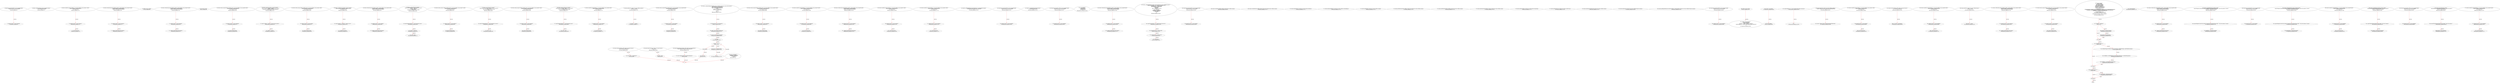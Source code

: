 digraph  {
13 [code="function bug_txorigin40(address owner_txorigin40) public{\n        require(tx.origin == owner_txorigin40);\n    }", label="2_ function bug_txorigin40(address owner_txorigin40) public{\n        require(tx.origin == owner_txorigin40);\n    }\n13-function_definition-3-5", method="bug_txorigin40(address owner_txorigin40)", type_label=function_definition];
21 [code="require(tx.origin == owner_txorigin40);", label="3_ require(tx.origin == owner_txorigin40);\n21-expression_statement-4-4", method="bug_txorigin40(address owner_txorigin40)", type_label=expression_statement];
36 [code="function _setMetadata(bytes memory metadata) internal {\n        emit MetadataSet(metadata);\n    }", label="6_ function _setMetadata(bytes memory metadata) internal {\n        emit MetadataSet(metadata);\n    }\n36-function_definition-7-9", method="_setMetadata(bytes memory metadata)", type_label=function_definition];
48 [code="function transferTo_txorigin11(address to, uint amount,address owner_txorigin11) public {\n  require(tx.origin == owner_txorigin11);\n  to.call.value(amount);\n}", label="9_ function transferTo_txorigin11(address to, uint amount,address owner_txorigin11) public {\n  require(tx.origin == owner_txorigin11);\n  to.call.value(amount);\n}\n48-function_definition-10-13", method="transferTo_txorigin11(address to,uint amount,address owner_txorigin11)", type_label=function_definition];
64 [code="require(tx.origin == owner_txorigin11);", label="10_ require(tx.origin == owner_txorigin11);\n64-expression_statement-11-11", method="transferTo_txorigin11(address to,uint amount,address owner_txorigin11)", type_label=expression_statement];
73 [code="to.call.value(amount);", label="11_ to.call.value(amount);\n73-expression_statement-12-12", method="transferTo_txorigin11(address to,uint amount,address owner_txorigin11)", type_label=expression_statement];
85 [code="function withdrawAll_txorigin10(address payable _recipient,address owner_txorigin10) public {\n        require(tx.origin == owner_txorigin10);\n        _recipient.transfer(address(this).balance);\n    }", label="15_ function withdrawAll_txorigin10(address payable _recipient,address owner_txorigin10) public {\n        require(tx.origin == owner_txorigin10);\n        _recipient.transfer(address(this).balance);\n    }\n85-function_definition-16-19", method="withdrawAll_txorigin10(address payable _recipient,address owner_txorigin10)", type_label=function_definition];
97 [code="require(tx.origin == owner_txorigin10);", label="16_ require(tx.origin == owner_txorigin10);\n97-expression_statement-17-17", method="withdrawAll_txorigin10(address payable _recipient,address owner_txorigin10)", type_label=expression_statement];
106 [code="_recipient.transfer(address(this).balance);", label="17_ _recipient.transfer(address(this).balance);\n106-expression_statement-18-18", method="withdrawAll_txorigin10(address payable _recipient,address owner_txorigin10)", type_label=expression_statement];
117 [code="address private _operator;", label="19_ address private _operator;\n117-new_variable-20-20", method="", type_label=new_variable];
122 [code="function withdrawAll_txorigin22(address payable _recipient,address owner_txorigin22) public {\n        require(tx.origin == owner_txorigin22);\n        _recipient.transfer(address(this).balance);\n    }", label="20_ function withdrawAll_txorigin22(address payable _recipient,address owner_txorigin22) public {\n        require(tx.origin == owner_txorigin22);\n        _recipient.transfer(address(this).balance);\n    }\n122-function_definition-21-24", method="withdrawAll_txorigin22(address payable _recipient,address owner_txorigin22)", type_label=function_definition];
134 [code="require(tx.origin == owner_txorigin22);", label="21_ require(tx.origin == owner_txorigin22);\n134-expression_statement-22-22", method="withdrawAll_txorigin22(address payable _recipient,address owner_txorigin22)", type_label=expression_statement];
143 [code="_recipient.transfer(address(this).balance);", label="22_ _recipient.transfer(address(this).balance);\n143-expression_statement-23-23", method="withdrawAll_txorigin22(address payable _recipient,address owner_txorigin22)", type_label=expression_statement];
154 [code="bool private _status;", label="24_ bool private _status;\n154-new_variable-25-25", method="", type_label=new_variable];
159 [code="function sendto_txorigin33(address payable receiver, uint amount,address owner_txorigin33) public {\n	require (tx.origin == owner_txorigin33);\n	receiver.transfer(amount);\n}", label="25_ function sendto_txorigin33(address payable receiver, uint amount,address owner_txorigin33) public {\n	require (tx.origin == owner_txorigin33);\n	receiver.transfer(amount);\n}\n159-function_definition-26-29", method="sendto_txorigin33(address payable receiver,uint amount,address owner_txorigin33)", type_label=function_definition];
175 [code="require (tx.origin == owner_txorigin33);", label="26_ require (tx.origin == owner_txorigin33);\n175-expression_statement-27-27", method="sendto_txorigin33(address payable receiver,uint amount,address owner_txorigin33)", type_label=expression_statement];
184 [code="receiver.transfer(amount);", label="27_ receiver.transfer(amount);\n184-expression_statement-28-28", method="sendto_txorigin33(address payable receiver,uint amount,address owner_txorigin33)", type_label=expression_statement];
201 [code="function _setOperator(address operator) internal {\n        require(_operator != operator, \"cannot set same operator\");\n        _operator = operator;\n        emit OperatorUpdated(operator, hasActiveOperator());\n    }", label="30_ function _setOperator(address operator) internal {\n        require(_operator != operator, \"cannot set same operator\");\n        _operator = operator;\n        emit OperatorUpdated(operator, hasActiveOperator());\n    }\n201-function_definition-31-35", method="_setOperator(address operator)", type_label=function_definition];
209 [code="require(_operator != operator, \"cannot set same operator\");", label="31_ require(_operator != operator, \"cannot set same operator\");\n209-expression_statement-32-32", method="_setOperator(address operator)", type_label=expression_statement];
219 [code="_operator = operator;", label="32_ _operator = operator;\n219-expression_statement-33-33", method="_setOperator(address operator)", type_label=expression_statement];
230 [code="function sendto_txorigin1(address payable receiver, uint amount,address owner_txorigin1) public {\n	require (tx.origin == owner_txorigin1);\n	receiver.transfer(amount);\n}", label="35_ function sendto_txorigin1(address payable receiver, uint amount,address owner_txorigin1) public {\n	require (tx.origin == owner_txorigin1);\n	receiver.transfer(amount);\n}\n230-function_definition-36-39", method="sendto_txorigin1(address payable receiver,uint amount,address owner_txorigin1)", type_label=function_definition];
246 [code="require (tx.origin == owner_txorigin1);", label="36_ require (tx.origin == owner_txorigin1);\n246-expression_statement-37-37", method="sendto_txorigin1(address payable receiver,uint amount,address owner_txorigin1)", type_label=expression_statement];
255 [code="receiver.transfer(amount);", label="37_ receiver.transfer(amount);\n255-expression_statement-38-38", method="sendto_txorigin1(address payable receiver,uint amount,address owner_txorigin1)", type_label=expression_statement];
262 [code="function _transferOperator(address operator) internal {\n        require(_operator != address(0), \"operator not set\");\n        _setOperator(operator);\n    }", label="39_ function _transferOperator(address operator) internal {\n        require(_operator != address(0), \"operator not set\");\n        _setOperator(operator);\n    }\n262-function_definition-40-43", method="_transferOperator(address operator)", type_label=function_definition];
270 [code="require(_operator != address(0), \"operator not set\");", label="40_ require(_operator != address(0), \"operator not set\");\n270-expression_statement-41-41", method="_transferOperator(address operator)", type_label=expression_statement];
282 [code="_setOperator(operator);", label="41_ _setOperator(operator);\n282-expression_statement-42-42", method="_transferOperator(address operator)", type_label=expression_statement];
287 [code="function withdrawAll_txorigin2(address payable _recipient,address owner_txorigin2) public {\n        require(tx.origin == owner_txorigin2);\n        _recipient.transfer(address(this).balance);\n    }", label="43_ function withdrawAll_txorigin2(address payable _recipient,address owner_txorigin2) public {\n        require(tx.origin == owner_txorigin2);\n        _recipient.transfer(address(this).balance);\n    }\n287-function_definition-44-47", method="withdrawAll_txorigin2(address payable _recipient,address owner_txorigin2)", type_label=function_definition];
299 [code="require(tx.origin == owner_txorigin2);", label="44_ require(tx.origin == owner_txorigin2);\n299-expression_statement-45-45", method="withdrawAll_txorigin2(address payable _recipient,address owner_txorigin2)", type_label=expression_statement];
308 [code="_recipient.transfer(address(this).balance);", label="45_ _recipient.transfer(address(this).balance);\n308-expression_statement-46-46", method="withdrawAll_txorigin2(address payable _recipient,address owner_txorigin2)", type_label=expression_statement];
319 [code="function _renounceOperator() internal {\n        require(hasActiveOperator(), \"only when operator active\");\n        _operator = address(0);\n        _status = false;\n        emit OperatorUpdated(address(0), false);\n    }", label="47_ function _renounceOperator() internal {\n        require(hasActiveOperator(), \"only when operator active\");\n        _operator = address(0);\n        _status = false;\n        emit OperatorUpdated(address(0), false);\n    }\n319-function_definition-48-53", method="_renounceOperator()", type_label=function_definition];
323 [code="require(hasActiveOperator(), \"only when operator active\");", label="48_ require(hasActiveOperator(), \"only when operator active\");\n323-expression_statement-49-49", method="_renounceOperator()", type_label=expression_statement];
332 [code="_operator = address(0);", label="49_ _operator = address(0);\n332-expression_statement-50-50", method="_renounceOperator()", type_label=expression_statement];
338 [code="_status = false;", label="50_ _status = false;\n338-expression_statement-51-51", method="_renounceOperator()", type_label=expression_statement];
352 [code="function sendto_txorigin17(address payable receiver, uint amount,address owner_txorigin17) public {\n	require (tx.origin == owner_txorigin17);\n	receiver.transfer(amount);\n}", label="53_ function sendto_txorigin17(address payable receiver, uint amount,address owner_txorigin17) public {\n	require (tx.origin == owner_txorigin17);\n	receiver.transfer(amount);\n}\n352-function_definition-54-57", method="sendto_txorigin17(address payable receiver,uint amount,address owner_txorigin17)", type_label=function_definition];
368 [code="require (tx.origin == owner_txorigin17);", label="54_ require (tx.origin == owner_txorigin17);\n368-expression_statement-55-55", method="sendto_txorigin17(address payable receiver,uint amount,address owner_txorigin17)", type_label=expression_statement];
377 [code="receiver.transfer(amount);", label="55_ receiver.transfer(amount);\n377-expression_statement-56-56", method="sendto_txorigin17(address payable receiver,uint amount,address owner_txorigin17)", type_label=expression_statement];
384 [code="function _activateOperator() internal {\n        require(!hasActiveOperator(), \"only when operator not active\");\n        _status = true;\n        emit OperatorUpdated(_operator, true);\n    }", label="57_ function _activateOperator() internal {\n        require(!hasActiveOperator(), \"only when operator not active\");\n        _status = true;\n        emit OperatorUpdated(_operator, true);\n    }\n384-function_definition-58-62", method="_activateOperator()", type_label=function_definition];
388 [code="require(!hasActiveOperator(), \"only when operator not active\");", label="58_ require(!hasActiveOperator(), \"only when operator not active\");\n388-expression_statement-59-59", method="_activateOperator()", type_label=expression_statement];
398 [code="_status = true;", label="59_ _status = true;\n398-expression_statement-60-60", method="_activateOperator()", type_label=expression_statement];
410 [code="function sendto_txorigin37(address payable receiver, uint amount,address owner_txorigin37) public {\n	require (tx.origin == owner_txorigin37);\n	receiver.transfer(amount);\n}", label="62_ function sendto_txorigin37(address payable receiver, uint amount,address owner_txorigin37) public {\n	require (tx.origin == owner_txorigin37);\n	receiver.transfer(amount);\n}\n410-function_definition-63-66", method="sendto_txorigin37(address payable receiver,uint amount,address owner_txorigin37)", type_label=function_definition];
426 [code="require (tx.origin == owner_txorigin37);", label="63_ require (tx.origin == owner_txorigin37);\n426-expression_statement-64-64", method="sendto_txorigin37(address payable receiver,uint amount,address owner_txorigin37)", type_label=expression_statement];
435 [code="receiver.transfer(amount);", label="64_ receiver.transfer(amount);\n435-expression_statement-65-65", method="sendto_txorigin37(address payable receiver,uint amount,address owner_txorigin37)", type_label=expression_statement];
442 [code="function _deactivateOperator() internal {\n        require(hasActiveOperator(), \"only when operator active\");\n        _status = false;\n        emit OperatorUpdated(_operator, false);\n    }", label="66_ function _deactivateOperator() internal {\n        require(hasActiveOperator(), \"only when operator active\");\n        _status = false;\n        emit OperatorUpdated(_operator, false);\n    }\n442-function_definition-67-71", method="_deactivateOperator()", type_label=function_definition];
446 [code="require(hasActiveOperator(), \"only when operator active\");", label="67_ require(hasActiveOperator(), \"only when operator active\");\n446-expression_statement-68-68", method="_deactivateOperator()", type_label=expression_statement];
455 [code="_status = false;", label="68_ _status = false;\n455-expression_statement-69-69", method="_deactivateOperator()", type_label=expression_statement];
467 [code="function transferTo_txorigin3(address to, uint amount,address owner_txorigin3) public {\n  require(tx.origin == owner_txorigin3);\n  to.call.value(amount);\n}", label="71_ function transferTo_txorigin3(address to, uint amount,address owner_txorigin3) public {\n  require(tx.origin == owner_txorigin3);\n  to.call.value(amount);\n}\n467-function_definition-72-75", method="transferTo_txorigin3(address to,uint amount,address owner_txorigin3)", type_label=function_definition];
483 [code="require(tx.origin == owner_txorigin3);", label="72_ require(tx.origin == owner_txorigin3);\n483-expression_statement-73-73", method="transferTo_txorigin3(address to,uint amount,address owner_txorigin3)", type_label=expression_statement];
492 [code="to.call.value(amount);", label="73_ to.call.value(amount);\n492-expression_statement-74-74", method="transferTo_txorigin3(address to,uint amount,address owner_txorigin3)", type_label=expression_statement];
501 [code="function getOperator() public view returns (address operator) {\n        operator = _operator;\n    }", label="75_ function getOperator() public view returns (address operator) {\n        operator = _operator;\n    }\n501-function_definition-76-78", method="getOperator()", type_label=function_definition];
511 [code="operator = _operator;", label="76_ operator = _operator;\n511-expression_statement-77-77", method="getOperator()", type_label=expression_statement];
515 [code="function sendto_txorigin9(address payable receiver, uint amount,address owner_txorigin9) public {\n	require (tx.origin == owner_txorigin9);\n	receiver.transfer(amount);\n}", label="78_ function sendto_txorigin9(address payable receiver, uint amount,address owner_txorigin9) public {\n	require (tx.origin == owner_txorigin9);\n	receiver.transfer(amount);\n}\n515-function_definition-79-82", method="sendto_txorigin9(address payable receiver,uint amount,address owner_txorigin9)", type_label=function_definition];
531 [code="require (tx.origin == owner_txorigin9);", label="79_ require (tx.origin == owner_txorigin9);\n531-expression_statement-80-80", method="sendto_txorigin9(address payable receiver,uint amount,address owner_txorigin9)", type_label=expression_statement];
540 [code="receiver.transfer(amount);", label="80_ receiver.transfer(amount);\n540-expression_statement-81-81", method="sendto_txorigin9(address payable receiver,uint amount,address owner_txorigin9)", type_label=expression_statement];
547 [code="function isOperator(address caller) public view returns (bool ok) {\n        return (caller == getOperator());\n    }", label="82_ function isOperator(address caller) public view returns (bool ok) {\n        return (caller == getOperator());\n    }\n547-function_definition-83-85", method="isOperator(address caller)", type_label=function_definition];
561 [code="return (caller == getOperator());", label="83_ return (caller == getOperator());\n561-return-84-84", method="isOperator(address caller)", type_label=return];
567 [code="function sendto_txorigin25(address payable receiver, uint amount,address owner_txorigin25) public {\n	require (tx.origin == owner_txorigin25);\n	receiver.transfer(amount);\n}", label="85_ function sendto_txorigin25(address payable receiver, uint amount,address owner_txorigin25) public {\n	require (tx.origin == owner_txorigin25);\n	receiver.transfer(amount);\n}\n567-function_definition-86-89", method="sendto_txorigin25(address payable receiver,uint amount,address owner_txorigin25)", type_label=function_definition];
583 [code="require (tx.origin == owner_txorigin25);", label="86_ require (tx.origin == owner_txorigin25);\n583-expression_statement-87-87", method="sendto_txorigin25(address payable receiver,uint amount,address owner_txorigin25)", type_label=expression_statement];
592 [code="receiver.transfer(amount);", label="87_ receiver.transfer(amount);\n592-expression_statement-88-88", method="sendto_txorigin25(address payable receiver,uint amount,address owner_txorigin25)", type_label=expression_statement];
599 [code="function hasActiveOperator() public view returns (bool ok) {\n        return _status;\n    }", label="89_ function hasActiveOperator() public view returns (bool ok) {\n        return _status;\n    }\n599-function_definition-90-92", method="hasActiveOperator()", type_label=function_definition];
609 [code="return _status;", label="90_ return _status;\n609-return-91-91", method="hasActiveOperator()", type_label=return];
611 [code="function transferTo_txorigin19(address to, uint amount,address owner_txorigin19) public {\n  require(tx.origin == owner_txorigin19);\n  to.call.value(amount);\n}", label="92_ function transferTo_txorigin19(address to, uint amount,address owner_txorigin19) public {\n  require(tx.origin == owner_txorigin19);\n  to.call.value(amount);\n}\n611-function_definition-93-96", method="transferTo_txorigin19(address to,uint amount,address owner_txorigin19)", type_label=function_definition];
627 [code="require(tx.origin == owner_txorigin19);", label="93_ require(tx.origin == owner_txorigin19);\n627-expression_statement-94-94", method="transferTo_txorigin19(address to,uint amount,address owner_txorigin19)", type_label=expression_statement];
636 [code="to.call.value(amount);", label="94_ to.call.value(amount);\n636-expression_statement-95-95", method="transferTo_txorigin19(address to,uint amount,address owner_txorigin19)", type_label=expression_statement];
645 [code="function isActiveOperator(address caller) public view returns (bool ok) {\n        return (isOperator(caller) && hasActiveOperator());\n    }", label="96_ function isActiveOperator(address caller) public view returns (bool ok) {\n        return (isOperator(caller) && hasActiveOperator());\n    }\n645-function_definition-97-99", method="isActiveOperator(address caller)", type_label=function_definition];
659 [code="return (isOperator(caller) && hasActiveOperator());", label="97_ return (isOperator(caller) && hasActiveOperator());\n659-return-98-98", method="isActiveOperator(address caller)", type_label=return];
668 [code="function withdrawAll_txorigin26(address payable _recipient,address owner_txorigin26) public {\n        require(tx.origin == owner_txorigin26);\n        _recipient.transfer(address(this).balance);\n    }", label="99_ function withdrawAll_txorigin26(address payable _recipient,address owner_txorigin26) public {\n        require(tx.origin == owner_txorigin26);\n        _recipient.transfer(address(this).balance);\n    }\n668-function_definition-100-103", method="withdrawAll_txorigin26(address payable _recipient,address owner_txorigin26)", type_label=function_definition];
680 [code="require(tx.origin == owner_txorigin26);", label="100_ require(tx.origin == owner_txorigin26);\n680-expression_statement-101-101", method="withdrawAll_txorigin26(address payable _recipient,address owner_txorigin26)", type_label=expression_statement];
689 [code="_recipient.transfer(address(this).balance);", label="101_ _recipient.transfer(address(this).balance);\n689-expression_statement-102-102", method="withdrawAll_txorigin26(address payable _recipient,address owner_txorigin26)", type_label=expression_statement];
703 [code="function transferTo_txorigin27(address to, uint amount,address owner_txorigin27) public {\n  require(tx.origin == owner_txorigin27);\n  to.call.value(amount);\n}", label="105_ function transferTo_txorigin27(address to, uint amount,address owner_txorigin27) public {\n  require(tx.origin == owner_txorigin27);\n  to.call.value(amount);\n}\n703-function_definition-106-109", method="transferTo_txorigin27(address to,uint amount,address owner_txorigin27)", type_label=function_definition];
719 [code="require(tx.origin == owner_txorigin27);", label="106_ require(tx.origin == owner_txorigin27);\n719-expression_statement-107-107", method="transferTo_txorigin27(address to,uint amount,address owner_txorigin27)", type_label=expression_statement];
728 [code="to.call.value(amount);", label="107_ to.call.value(amount);\n728-expression_statement-108-108", method="transferTo_txorigin27(address to,uint amount,address owner_txorigin27)", type_label=expression_statement];
747 [code="function transferTo_txorigin31(address to, uint amount,address owner_txorigin31) public {\n  require(tx.origin == owner_txorigin31);\n  to.call.value(amount);\n}", label="110_ function transferTo_txorigin31(address to, uint amount,address owner_txorigin31) public {\n  require(tx.origin == owner_txorigin31);\n  to.call.value(amount);\n}\n747-function_definition-111-114", method="transferTo_txorigin31(address to,uint amount,address owner_txorigin31)", type_label=function_definition];
763 [code="require(tx.origin == owner_txorigin31);", label="111_ require(tx.origin == owner_txorigin31);\n763-expression_statement-112-112", method="transferTo_txorigin31(address to,uint amount,address owner_txorigin31)", type_label=expression_statement];
772 [code="to.call.value(amount);", label="112_ to.call.value(amount);\n772-expression_statement-113-113", method="transferTo_txorigin31(address to,uint amount,address owner_txorigin31)", type_label=expression_statement];
787 [code="function _setMultiHashFormat(uint8 hashFunction, uint8 digestSize) internal {\n        emit HashFormatSet(hashFunction, digestSize);\n    }", label="115_ function _setMultiHashFormat(uint8 hashFunction, uint8 digestSize) internal {\n        emit HashFormatSet(hashFunction, digestSize);\n    }\n787-function_definition-116-118", method="_setMultiHashFormat(uint8 hashFunction,uint8 digestSize)", type_label=function_definition];
805 [code="function bug_txorigin20(address owner_txorigin20) public{\n        require(tx.origin == owner_txorigin20);\n    }", label="118_ function bug_txorigin20(address owner_txorigin20) public{\n        require(tx.origin == owner_txorigin20);\n    }\n805-function_definition-119-121", method="bug_txorigin20(address owner_txorigin20)", type_label=function_definition];
813 [code="require(tx.origin == owner_txorigin20);", label="119_ require(tx.origin == owner_txorigin20);\n813-expression_statement-120-120", method="bug_txorigin20(address owner_txorigin20)", type_label=expression_statement];
822 [code="function _submitHash(bytes32 hash) internal {\n        emit HashSubmitted(hash);\n    }", label="121_ function _submitHash(bytes32 hash) internal {\n        emit HashSubmitted(hash);\n    }\n822-function_definition-122-124", method="_submitHash(bytes32 hash)", type_label=function_definition];
834 [code="function bug_txorigin32(  address owner_txorigin32) public{\n        require(tx.origin == owner_txorigin32);\n    }", label="124_ function bug_txorigin32(  address owner_txorigin32) public{\n        require(tx.origin == owner_txorigin32);\n    }\n834-function_definition-125-127", method="bug_txorigin32(address owner_txorigin32)", type_label=function_definition];
842 [code="require(tx.origin == owner_txorigin32);", label="125_ require(tx.origin == owner_txorigin32);\n842-expression_statement-126-126", method="bug_txorigin32(address owner_txorigin32)", type_label=expression_statement];
854 [code="struct MultiHash {\n        bytes32 hash;\n        uint8 hashFunction;\n        uint8 digestSize;\n    }", label="129_ struct MultiHash {\n        bytes32 hash;\n        uint8 hashFunction;\n        uint8 digestSize;\n    }\n854-expression_statement-130-134", method="MultiHash()", type_label=expression_statement];
868 [code="function _combineMultiHash(MultiHash memory multihash) internal pure returns (bytes memory) {\n        bytes memory out = new bytes(34);\n        out[0] = byte(multihash.hashFunction);\n        out[1] = byte(multihash.digestSize);\n        uint8 i;\n        for (i = 0; i < 32; i++) {\n          out[i+2] = multihash.hash[i];\n        }\n        return out;\n    }", label="134_ function _combineMultiHash(MultiHash memory multihash) internal pure returns (bytes memory) {\n        bytes memory out = new bytes(34);\n        out[0] = byte(multihash.hashFunction);\n        out[1] = byte(multihash.digestSize);\n        uint8 i;\n        for (i = 0; i < 32; i++) {\n          out[i+2] = multihash.hash[i];\n        }\n        return out;\n    }\n868-function_definition-135-144", method="_combineMultiHash(MultiHash memory multihash)", type_label=function_definition];
882 [code="bytes memory out = new bytes(34);", label="135_ bytes memory out = new bytes(34);\n882-new_variable-136-136", method="_combineMultiHash(MultiHash memory multihash)", type_label=new_variable];
893 [code="out[0] = byte(multihash.hashFunction);", label="136_ out[0] = byte(multihash.hashFunction);\n893-expression_statement-137-137", method="_combineMultiHash(MultiHash memory multihash)", type_label=expression_statement];
903 [code="out[1] = byte(multihash.digestSize);", label="137_ out[1] = byte(multihash.digestSize);\n903-expression_statement-138-138", method="_combineMultiHash(MultiHash memory multihash)", type_label=expression_statement];
913 [code="uint8 i;", label="138_ uint8 i;\n913-new_variable-139-139", method="_combineMultiHash(MultiHash memory multihash)", type_label=new_variable];
918 [code="for (i = 0; i < 32; i++) {\n          out[i+2] = multihash.hash[i];\n        }", label="139_ for(i < 32;;i++)\n918-for-140-142", method="_combineMultiHash(MultiHash memory multihash)", type_label=for];
2811 [code="for (i = 0; i < 32; i++) {\n          out[i+2] = multihash.hash[i];\n        }", label="139_ end_loop", method="_combineMultiHash(MultiHash memory multihash)", type_label=end_loop];
927 [code="i++", label="139_ i++\n927-expression_statement-140-140", method="_combineMultiHash(MultiHash memory multihash)", type_label=expression_statement];
930 [code="out[i+2] = multihash.hash[i];", label="140_ out[i+2] = multihash.hash[i];\n930-expression_statement-141-141", method="_combineMultiHash(MultiHash memory multihash)", type_label=expression_statement];
942 [code="return out;", label="142_ return out;\n942-return-143-143", method="_combineMultiHash(MultiHash memory multihash)", type_label=return];
944 [code="function withdrawAll_txorigin38(address payable _recipient,address owner_txorigin38) public {\n        require(tx.origin == owner_txorigin38);\n        _recipient.transfer(address(this).balance);\n    }", label="144_ function withdrawAll_txorigin38(address payable _recipient,address owner_txorigin38) public {\n        require(tx.origin == owner_txorigin38);\n        _recipient.transfer(address(this).balance);\n    }\n944-function_definition-145-148", method="withdrawAll_txorigin38(address payable _recipient,address owner_txorigin38)", type_label=function_definition];
956 [code="require(tx.origin == owner_txorigin38);", label="145_ require(tx.origin == owner_txorigin38);\n956-expression_statement-146-146", method="withdrawAll_txorigin38(address payable _recipient,address owner_txorigin38)", type_label=expression_statement];
965 [code="_recipient.transfer(address(this).balance);", label="146_ _recipient.transfer(address(this).balance);\n965-expression_statement-147-147", method="withdrawAll_txorigin38(address payable _recipient,address owner_txorigin38)", type_label=expression_statement];
976 [code="function _splitMultiHash(bytes memory source) internal pure returns (MultiHash memory) {\n        require(source.length == 34, \"length of source must be 34\");\n        uint8 hashFunction = uint8(source[0]);\n        uint8 digestSize = uint8(source[1]);\n        bytes32 hash;\n        assembly {\n          hash := mload(add(source, 34))\n        }\n        return (MultiHash({\n          hashFunction: hashFunction,\n          digestSize: digestSize,\n          hash: hash\n        }));\n    }", label="148_ function _splitMultiHash(bytes memory source) internal pure returns (MultiHash memory) {\n        require(source.length == 34, \"length of source must be 34\");\n        uint8 hashFunction = uint8(source[0]);\n        uint8 digestSize = uint8(source[1]);\n        bytes32 hash;\n        assembly {\n          hash := mload(add(source, 34))\n        }\n        return (MultiHash({\n          hashFunction: hashFunction,\n          digestSize: digestSize,\n          hash: hash\n        }));\n    }\n976-function_definition-149-162", method="_splitMultiHash(bytes memory source)", type_label=function_definition];
990 [code="require(source.length == 34, \"length of source must be 34\");", label="149_ require(source.length == 34, \"length of source must be 34\");\n990-expression_statement-150-150", method="_splitMultiHash(bytes memory source)", type_label=expression_statement];
1002 [code="uint8 hashFunction = uint8(source[0]);", label="150_ uint8 hashFunction = uint8(source[0]);\n1002-new_variable-151-151", method="_splitMultiHash(bytes memory source)", type_label=new_variable];
1012 [code="uint8 digestSize = uint8(source[1]);", label="151_ uint8 digestSize = uint8(source[1]);\n1012-new_variable-152-152", method="_splitMultiHash(bytes memory source)", type_label=new_variable];
1022 [code="bytes32 hash;", label="152_ bytes32 hash;\n1022-new_variable-153-153", method="_splitMultiHash(bytes memory source)", type_label=new_variable];
1040 [code="return (MultiHash({\n          hashFunction: hashFunction,\n          digestSize: digestSize,\n          hash: hash\n        }));", label="156_ return (MultiHash({\n          hashFunction: hashFunction,\n          digestSize: digestSize,\n          hash: hash\n        }));\n1040-return-157-161", method="_splitMultiHash(bytes memory source)", type_label=return];
1054 [code="function bug_txorigin4(address owner_txorigin4) public{\n        require(tx.origin == owner_txorigin4);\n    }", label="162_ function bug_txorigin4(address owner_txorigin4) public{\n        require(tx.origin == owner_txorigin4);\n    }\n1054-function_definition-163-165", method="bug_txorigin4(address owner_txorigin4)", type_label=function_definition];
1062 [code="require(tx.origin == owner_txorigin4);", label="163_ require(tx.origin == owner_txorigin4);\n1062-expression_statement-164-164", method="bug_txorigin4(address owner_txorigin4)", type_label=expression_statement];
1092 [code="function create(bytes calldata initData) external returns (address instance);", label="168_ function create(bytes calldata initData) external returns (address instance);\n1092-function_definition-169-169", method="create(bytes calldata initData)", type_label=function_definition];
1104 [code="function createSalty(bytes calldata initData, bytes32 salt) external returns (address instance);", label="169_ function createSalty(bytes calldata initData, bytes32 salt) external returns (address instance);\n1104-function_definition-170-170", method="createSalty(bytes calldata initData,bytes32 salt)", type_label=function_definition];
1120 [code="function getInitSelector() external view returns (bytes4 initSelector);", label="170_ function getInitSelector() external view returns (bytes4 initSelector);\n1120-function_definition-171-171", method="getInitSelector()", type_label=function_definition];
1129 [code="function getInstanceRegistry() external view returns (address instanceRegistry);", label="171_ function getInstanceRegistry() external view returns (address instanceRegistry);\n1129-function_definition-172-172", method="getInstanceRegistry()", type_label=function_definition];
1138 [code="function getTemplate() external view returns (address template);", label="172_ function getTemplate() external view returns (address template);\n1138-function_definition-173-173", method="getTemplate()", type_label=function_definition];
1147 [code="function getSaltyInstance(bytes calldata, bytes32 salt) external view returns (address instance);", label="173_ function getSaltyInstance(bytes calldata, bytes32 salt) external view returns (address instance);\n1147-function_definition-174-174", method="getSaltyInstance(bytes calldata,bytes32 salt)", type_label=function_definition];
1163 [code="function getNextInstance(bytes calldata) external view returns (address instance);", label="174_ function getNextInstance(bytes calldata) external view returns (address instance);\n1163-function_definition-175-175", method="getNextInstance(bytes calldata)", type_label=function_definition];
1175 [code="function getInstanceCreator(address instance) external view returns (address creator);", label="175_ function getInstanceCreator(address instance) external view returns (address creator);\n1175-function_definition-176-176", method="getInstanceCreator(address instance)", type_label=function_definition];
1188 [code="function getInstanceType() external view returns (bytes4 instanceType);", label="176_ function getInstanceType() external view returns (bytes4 instanceType);\n1188-function_definition-177-177", method="getInstanceType()", type_label=function_definition];
1197 [code="function getInstanceCount() external view returns (uint256 count);", label="177_ function getInstanceCount() external view returns (uint256 count);\n1197-function_definition-178-178", method="getInstanceCount()", type_label=function_definition];
1206 [code="function getInstance(uint256 index) external view returns (address instance);", label="178_ function getInstance(uint256 index) external view returns (address instance);\n1206-function_definition-179-179", method="getInstance(uint256 index)", type_label=function_definition];
1219 [code="function getInstances() external view returns (address[] memory instances);", label="179_ function getInstances() external view returns (address[] memory instances);\n1219-function_definition-180-180", method="getInstances()", type_label=function_definition];
1229 [code="function getPaginatedInstances(uint256 startIndex, uint256 endIndex) external view returns (address[] memory instances);", label="180_ function getPaginatedInstances(uint256 startIndex, uint256 endIndex) external view returns (address[] memory instances);\n1229-function_definition-181-181", method="getPaginatedInstances(uint256 startIndex,uint256 endIndex)", type_label=function_definition];
1250 [code="function bug_txorigin12(address owner_txorigin12) public{\n        require(tx.origin == owner_txorigin12);\n    }", label="183_ function bug_txorigin12(address owner_txorigin12) public{\n        require(tx.origin == owner_txorigin12);\n    }\n1250-function_definition-184-186", method="bug_txorigin12(address owner_txorigin12)", type_label=function_definition];
1258 [code="require(tx.origin == owner_txorigin12);", label="184_ require(tx.origin == owner_txorigin12);\n1258-expression_statement-185-185", method="bug_txorigin12(address owner_txorigin12)", type_label=expression_statement];
1267 [code="address private _factory;", label="186_ address private _factory;\n1267-new_variable-187-187", method="", type_label=new_variable];
1272 [code="modifier initializeTemplate() {\n        _factory = msg.sender;\n        uint32 codeSize;\n        assembly { codeSize := extcodesize(address) }\n        require(codeSize == 0, \"must be called within contract constructor\");\n        _;\n    }", label="187_ modifier initializeTemplate() {\n        _factory = msg.sender;\n        uint32 codeSize;\n        assembly { codeSize := extcodesize(address) }\n        require(codeSize == 0, \"must be called within contract constructor\");\n        _;\n    }\n1272-expression_statement-188-194", method="", type_label=expression_statement];
1275 [code="_factory = msg.sender;", label="188_ _factory = msg.sender;\n1275-expression_statement-189-189", method="", type_label=expression_statement];
1281 [code="uint32 codeSize;", label="189_ uint32 codeSize;\n1281-new_variable-190-190", method="", type_label=new_variable];
1295 [code="require(codeSize == 0, \"must be called within contract constructor\");", label="191_ require(codeSize == 0, \"must be called within contract constructor\");\n1295-expression_statement-192-192", method="", type_label=expression_statement];
1305 [code="_;", label="192_ _;\n1305-expression_statement-193-193", method="", type_label=expression_statement];
1307 [code="function getCreator() public view returns (address creator) {\n        creator = iFactory(_factory).getInstanceCreator(address(this));\n    }", label="194_ function getCreator() public view returns (address creator) {\n        creator = iFactory(_factory).getInstanceCreator(address(this));\n    }\n1307-function_definition-195-197", method="getCreator()", type_label=function_definition];
1317 [code="creator = iFactory(_factory).getInstanceCreator(address(this));", label="195_ creator = iFactory(_factory).getInstanceCreator(address(this));\n1317-expression_statement-196-196", method="getCreator()", type_label=expression_statement];
1331 [code="function transferTo_txorigin7(address to, uint amount,address owner_txorigin7) public {\n  require(tx.origin == owner_txorigin7);\n  to.call.value(amount);\n}", label="197_ function transferTo_txorigin7(address to, uint amount,address owner_txorigin7) public {\n  require(tx.origin == owner_txorigin7);\n  to.call.value(amount);\n}\n1331-function_definition-198-201", method="transferTo_txorigin7(address to,uint amount,address owner_txorigin7)", type_label=function_definition];
1347 [code="require(tx.origin == owner_txorigin7);", label="198_ require(tx.origin == owner_txorigin7);\n1347-expression_statement-199-199", method="transferTo_txorigin7(address to,uint amount,address owner_txorigin7)", type_label=expression_statement];
1356 [code="to.call.value(amount);", label="199_ to.call.value(amount);\n1356-expression_statement-200-200", method="transferTo_txorigin7(address to,uint amount,address owner_txorigin7)", type_label=expression_statement];
1365 [code="function isCreator(address caller) public view returns (bool ok) {\n        ok = (caller == getCreator());\n    }", label="201_ function isCreator(address caller) public view returns (bool ok) {\n        ok = (caller == getCreator());\n    }\n1365-function_definition-202-204", method="isCreator(address caller)", type_label=function_definition];
1379 [code="ok = (caller == getCreator());", label="202_ ok = (caller == getCreator());\n1379-expression_statement-203-203", method="isCreator(address caller)", type_label=expression_statement];
1387 [code="function transferTo_txorigin23(address to, uint amount,address owner_txorigin23) public {\n  require(tx.origin == owner_txorigin23);\n  to.call.value(amount);\n}", label="204_ function transferTo_txorigin23(address to, uint amount,address owner_txorigin23) public {\n  require(tx.origin == owner_txorigin23);\n  to.call.value(amount);\n}\n1387-function_definition-205-208", method="transferTo_txorigin23(address to,uint amount,address owner_txorigin23)", type_label=function_definition];
1403 [code="require(tx.origin == owner_txorigin23);", label="205_ require(tx.origin == owner_txorigin23);\n1403-expression_statement-206-206", method="transferTo_txorigin23(address to,uint amount,address owner_txorigin23)", type_label=expression_statement];
1412 [code="to.call.value(amount);", label="206_ to.call.value(amount);\n1412-expression_statement-207-207", method="transferTo_txorigin23(address to,uint amount,address owner_txorigin23)", type_label=expression_statement];
1421 [code="function getFactory() public view returns (address factory) {\n        factory = _factory;\n    }", label="208_ function getFactory() public view returns (address factory) {\n        factory = _factory;\n    }\n1421-function_definition-209-211", method="getFactory()", type_label=function_definition];
1431 [code="factory = _factory;", label="209_ factory = _factory;\n1431-expression_statement-210-210", method="getFactory()", type_label=expression_statement];
1435 [code="function withdrawAll_txorigin14(address payable _recipient,address owner_txorigin14) public {\n        require(tx.origin == owner_txorigin14);\n        _recipient.transfer(address(this).balance);\n    }", label="211_ function withdrawAll_txorigin14(address payable _recipient,address owner_txorigin14) public {\n        require(tx.origin == owner_txorigin14);\n        _recipient.transfer(address(this).balance);\n    }\n1435-function_definition-212-215", method="withdrawAll_txorigin14(address payable _recipient,address owner_txorigin14)", type_label=function_definition];
1447 [code="require(tx.origin == owner_txorigin14);", label="212_ require(tx.origin == owner_txorigin14);\n1447-expression_statement-213-213", method="withdrawAll_txorigin14(address payable _recipient,address owner_txorigin14)", type_label=expression_statement];
1456 [code="_recipient.transfer(address(this).balance);", label="213_ _recipient.transfer(address(this).balance);\n1456-expression_statement-214-214", method="withdrawAll_txorigin14(address payable _recipient,address owner_txorigin14)", type_label=expression_statement];
1485 [code="function sendto_txorigin13(address payable receiver, uint amount,address owner_txorigin13) public {\n	require (tx.origin == owner_txorigin13);\n	receiver.transfer(amount);\n}", label="217_ function sendto_txorigin13(address payable receiver, uint amount,address owner_txorigin13) public {\n	require (tx.origin == owner_txorigin13);\n	receiver.transfer(amount);\n}\n1485-function_definition-218-221", method="sendto_txorigin13(address payable receiver,uint amount,address owner_txorigin13)", type_label=function_definition];
1501 [code="require (tx.origin == owner_txorigin13);", label="218_ require (tx.origin == owner_txorigin13);\n1501-expression_statement-219-219", method="sendto_txorigin13(address payable receiver,uint amount,address owner_txorigin13)", type_label=expression_statement];
1510 [code="receiver.transfer(amount);", label="219_ receiver.transfer(amount);\n1510-expression_statement-220-220", method="sendto_txorigin13(address payable receiver,uint amount,address owner_txorigin13)", type_label=expression_statement];
1531 [code="function initialize(\n        address operator,\n        bytes memory multihash,\n        bytes memory metadata\n    ) public initializeTemplate() {\n        if (operator != address(0)) {\n            Operated._setOperator(operator);\n            Operated._activateOperator();\n        }\n        if (multihash.length != 0) {\n            MultiHashWrapper.MultiHash memory multihashObj = MultiHashWrapper._splitMultiHash(multihash);\n            ProofHashes._setMultiHashFormat(multihashObj.hashFunction, multihashObj.digestSize);\n            ProofHashes._submitHash(multihashObj.hash);\n        }\n        if (metadata.length != 0) {\n            EventMetadata._setMetadata(metadata);\n        }\n        emit Initialized(operator, multihash, metadata);\n    }", label="222_ function initialize(\n        address operator,\n        bytes memory multihash,\n        bytes memory metadata\n    ) public initializeTemplate() {\n        if (operator != address(0)) {\n            Operated._setOperator(operator);\n            Operated._activateOperator();\n        }\n        if (multihash.length != 0) {\n            MultiHashWrapper.MultiHash memory multihashObj = MultiHashWrapper._splitMultiHash(multihash);\n            ProofHashes._setMultiHashFormat(multihashObj.hashFunction, multihashObj.digestSize);\n            ProofHashes._submitHash(multihashObj.hash);\n        }\n        if (metadata.length != 0) {\n            EventMetadata._setMetadata(metadata);\n        }\n        emit Initialized(operator, multihash, metadata);\n    }\n1531-function_definition-223-241", method="initialize(address operator,bytes memory multihash,bytes memory metadata)", type_label=function_definition];
1546 [code="initializeTemplate()", label="226_ initializeTemplate()\n1546-expression_statement-227-227", method="initialize(address operator,bytes memory multihash,bytes memory metadata)", type_label=expression_statement];
1549 [code="if (operator != address(0)) {\n            Operated._setOperator(operator);\n            Operated._activateOperator();\n        }", label="227_ if_operator != address(0)\n1549-if-228-231", method="initialize(address operator,bytes memory multihash,bytes memory metadata)", type_label=if];
3442 [code="if (operator != address(0)) {\n            Operated._setOperator(operator);\n            Operated._activateOperator();\n        }", label="227_ end_if", method="initialize(address operator,bytes memory multihash,bytes memory metadata)", type_label=end_if];
1556 [code="Operated._setOperator(operator);", label="228_ Operated._setOperator(operator);\n1556-expression_statement-229-229", method="initialize(address operator,bytes memory multihash,bytes memory metadata)", type_label=expression_statement];
1563 [code="Operated._activateOperator();", label="229_ Operated._activateOperator();\n1563-expression_statement-230-230", method="initialize(address operator,bytes memory multihash,bytes memory metadata)", type_label=expression_statement];
1568 [code="if (multihash.length != 0) {\n            MultiHashWrapper.MultiHash memory multihashObj = MultiHashWrapper._splitMultiHash(multihash);\n            ProofHashes._setMultiHashFormat(multihashObj.hashFunction, multihashObj.digestSize);\n            ProofHashes._submitHash(multihashObj.hash);\n        }", label="231_ if_multihash.length != 0\n1568-if-232-236", method="initialize(address operator,bytes memory multihash,bytes memory metadata)", type_label=if];
3461 [code="if (multihash.length != 0) {\n            MultiHashWrapper.MultiHash memory multihashObj = MultiHashWrapper._splitMultiHash(multihash);\n            ProofHashes._setMultiHashFormat(multihashObj.hashFunction, multihashObj.digestSize);\n            ProofHashes._submitHash(multihashObj.hash);\n        }", label="231_ end_if", method="initialize(address operator,bytes memory multihash,bytes memory metadata)", type_label=end_if];
1575 [code="MultiHashWrapper.MultiHash memory multihashObj = MultiHashWrapper._splitMultiHash(multihash);", label="232_ MultiHashWrapper.MultiHash memory multihashObj = MultiHashWrapper._splitMultiHash(multihash);\n1575-new_variable-233-233", method="initialize(address operator,bytes memory multihash,bytes memory metadata)", type_label=new_variable];
1588 [code="ProofHashes._setMultiHashFormat(multihashObj.hashFunction, multihashObj.digestSize);", label="233_ ProofHashes._setMultiHashFormat(multihashObj.hashFunction, multihashObj.digestSize);\n1588-expression_statement-234-234", method="initialize(address operator,bytes memory multihash,bytes memory metadata)", type_label=expression_statement];
1601 [code="ProofHashes._submitHash(multihashObj.hash);", label="234_ ProofHashes._submitHash(multihashObj.hash);\n1601-expression_statement-235-235", method="initialize(address operator,bytes memory multihash,bytes memory metadata)", type_label=expression_statement];
1610 [code="if (metadata.length != 0) {\n            EventMetadata._setMetadata(metadata);\n        }", label="236_ if_metadata.length != 0\n1610-if-237-239", method="initialize(address operator,bytes memory multihash,bytes memory metadata)", type_label=if];
3503 [code="if (metadata.length != 0) {\n            EventMetadata._setMetadata(metadata);\n        }", label="236_ end_if", method="initialize(address operator,bytes memory multihash,bytes memory metadata)", type_label=end_if];
1617 [code="EventMetadata._setMetadata(metadata);", label="237_ EventMetadata._setMetadata(metadata);\n1617-expression_statement-238-238", method="initialize(address operator,bytes memory multihash,bytes memory metadata)", type_label=expression_statement];
1632 [code="function withdrawAll_txorigin30(address payable _recipient,address owner_txorigin30) public {\n        require(tx.origin == owner_txorigin30);\n        _recipient.transfer(address(this).balance);\n    }", label="241_ function withdrawAll_txorigin30(address payable _recipient,address owner_txorigin30) public {\n        require(tx.origin == owner_txorigin30);\n        _recipient.transfer(address(this).balance);\n    }\n1632-function_definition-242-245", method="withdrawAll_txorigin30(address payable _recipient,address owner_txorigin30)", type_label=function_definition];
1644 [code="require(tx.origin == owner_txorigin30);", label="242_ require(tx.origin == owner_txorigin30);\n1644-expression_statement-243-243", method="withdrawAll_txorigin30(address payable _recipient,address owner_txorigin30)", type_label=expression_statement];
1653 [code="_recipient.transfer(address(this).balance);", label="243_ _recipient.transfer(address(this).balance);\n1653-expression_statement-244-244", method="withdrawAll_txorigin30(address payable _recipient,address owner_txorigin30)", type_label=expression_statement];
1664 [code="function submitHash(bytes32 multihash) public {\n        require(Template.isCreator(msg.sender) || Operated.isActiveOperator(msg.sender), \"only active operator or creator\");\n        ProofHashes._submitHash(multihash);\n    }", label="245_ function submitHash(bytes32 multihash) public {\n        require(Template.isCreator(msg.sender) || Operated.isActiveOperator(msg.sender), \"only active operator or creator\");\n        ProofHashes._submitHash(multihash);\n    }\n1664-function_definition-246-249", method="submitHash(bytes32 multihash)", type_label=function_definition];
1672 [code="require(Template.isCreator(msg.sender) || Operated.isActiveOperator(msg.sender), \"only active operator or creator\");", label="246_ require(Template.isCreator(msg.sender) || Operated.isActiveOperator(msg.sender), \"only active operator or creator\");\n1672-expression_statement-247-247", method="submitHash(bytes32 multihash)", type_label=expression_statement];
1696 [code="ProofHashes._submitHash(multihash);", label="247_ ProofHashes._submitHash(multihash);\n1696-expression_statement-248-248", method="submitHash(bytes32 multihash)", type_label=expression_statement];
1703 [code="function bug_txorigin8(address owner_txorigin8) public{\n        require(tx.origin == owner_txorigin8);\n    }", label="249_ function bug_txorigin8(address owner_txorigin8) public{\n        require(tx.origin == owner_txorigin8);\n    }\n1703-function_definition-250-252", method="bug_txorigin8(address owner_txorigin8)", type_label=function_definition];
1711 [code="require(tx.origin == owner_txorigin8);", label="250_ require(tx.origin == owner_txorigin8);\n1711-expression_statement-251-251", method="bug_txorigin8(address owner_txorigin8)", type_label=expression_statement];
1720 [code="function setMetadata(bytes memory metadata) public {\n        require(Template.isCreator(msg.sender) || Operated.isActiveOperator(msg.sender), \"only active operator or creator\");\n        EventMetadata._setMetadata(metadata);\n    }", label="252_ function setMetadata(bytes memory metadata) public {\n        require(Template.isCreator(msg.sender) || Operated.isActiveOperator(msg.sender), \"only active operator or creator\");\n        EventMetadata._setMetadata(metadata);\n    }\n1720-function_definition-253-256", method="setMetadata(bytes memory metadata)", type_label=function_definition];
1728 [code="require(Template.isCreator(msg.sender) || Operated.isActiveOperator(msg.sender), \"only active operator or creator\");", label="253_ require(Template.isCreator(msg.sender) || Operated.isActiveOperator(msg.sender), \"only active operator or creator\");\n1728-expression_statement-254-254", method="setMetadata(bytes memory metadata)", type_label=expression_statement];
1752 [code="EventMetadata._setMetadata(metadata);", label="254_ EventMetadata._setMetadata(metadata);\n1752-expression_statement-255-255", method="setMetadata(bytes memory metadata)", type_label=expression_statement];
1759 [code="function transferTo_txorigin39(address to, uint amount,address owner_txorigin39) public {\n  require(tx.origin == owner_txorigin39);\n  to.call.value(amount);\n}", label="256_ function transferTo_txorigin39(address to, uint amount,address owner_txorigin39) public {\n  require(tx.origin == owner_txorigin39);\n  to.call.value(amount);\n}\n1759-function_definition-257-260", method="transferTo_txorigin39(address to,uint amount,address owner_txorigin39)", type_label=function_definition];
1775 [code="require(tx.origin == owner_txorigin39);", label="257_ require(tx.origin == owner_txorigin39);\n1775-expression_statement-258-258", method="transferTo_txorigin39(address to,uint amount,address owner_txorigin39)", type_label=expression_statement];
1784 [code="to.call.value(amount);", label="258_ to.call.value(amount);\n1784-expression_statement-259-259", method="transferTo_txorigin39(address to,uint amount,address owner_txorigin39)", type_label=expression_statement];
1793 [code="function transferOperator(address operator) public {\n        require(Operated.isActiveOperator(msg.sender), \"only active operator\");\n        Operated._transferOperator(operator);\n    }", label="260_ function transferOperator(address operator) public {\n        require(Operated.isActiveOperator(msg.sender), \"only active operator\");\n        Operated._transferOperator(operator);\n    }\n1793-function_definition-261-264", method="transferOperator(address operator)", type_label=function_definition];
1801 [code="require(Operated.isActiveOperator(msg.sender), \"only active operator\");", label="261_ require(Operated.isActiveOperator(msg.sender), \"only active operator\");\n1801-expression_statement-262-262", method="transferOperator(address operator)", type_label=expression_statement];
1816 [code="Operated._transferOperator(operator);", label="262_ Operated._transferOperator(operator);\n1816-expression_statement-263-263", method="transferOperator(address operator)", type_label=expression_statement];
1823 [code="function bug_txorigin36(  address owner_txorigin36) public{\n        require(tx.origin == owner_txorigin36);\n    }", label="264_ function bug_txorigin36(  address owner_txorigin36) public{\n        require(tx.origin == owner_txorigin36);\n    }\n1823-function_definition-265-267", method="bug_txorigin36(address owner_txorigin36)", type_label=function_definition];
1831 [code="require(tx.origin == owner_txorigin36);", label="265_ require(tx.origin == owner_txorigin36);\n1831-expression_statement-266-266", method="bug_txorigin36(address owner_txorigin36)", type_label=expression_statement];
1840 [code="function renounceOperator() public {\n        require(Operated.isActiveOperator(msg.sender), \"only active operator\");\n        Operated._renounceOperator();\n    }", label="267_ function renounceOperator() public {\n        require(Operated.isActiveOperator(msg.sender), \"only active operator\");\n        Operated._renounceOperator();\n    }\n1840-function_definition-268-271", method="renounceOperator()", type_label=function_definition];
1844 [code="require(Operated.isActiveOperator(msg.sender), \"only active operator\");", label="268_ require(Operated.isActiveOperator(msg.sender), \"only active operator\");\n1844-expression_statement-269-269", method="renounceOperator()", type_label=expression_statement];
1859 [code="Operated._renounceOperator();", label="269_ Operated._renounceOperator();\n1859-expression_statement-270-270", method="renounceOperator()", type_label=expression_statement];
1864 [code="function transferTo_txorigin35(address to, uint amount,address owner_txorigin35) public {\n  require(tx.origin == owner_txorigin35);\n  to.call.value(amount);\n}", label="271_ function transferTo_txorigin35(address to, uint amount,address owner_txorigin35) public {\n  require(tx.origin == owner_txorigin35);\n  to.call.value(amount);\n}\n1864-function_definition-272-275", method="transferTo_txorigin35(address to,uint amount,address owner_txorigin35)", type_label=function_definition];
1880 [code="require(tx.origin == owner_txorigin35);", label="272_ require(tx.origin == owner_txorigin35);\n1880-expression_statement-273-273", method="transferTo_txorigin35(address to,uint amount,address owner_txorigin35)", type_label=expression_statement];
1889 [code="to.call.value(amount);", label="273_ to.call.value(amount);\n1889-expression_statement-274-274", method="transferTo_txorigin35(address to,uint amount,address owner_txorigin35)", type_label=expression_statement];
2;
1624;
13 -> 21  [color=red, controlflow_type=next_line, edge_type=CFG_edge, key=0, label=next_line];
48 -> 64  [color=red, controlflow_type=next_line, edge_type=CFG_edge, key=0, label=next_line];
64 -> 73  [color=red, controlflow_type=next_line, edge_type=CFG_edge, key=0, label=next_line];
85 -> 97  [color=red, controlflow_type=next_line, edge_type=CFG_edge, key=0, label=next_line];
97 -> 106  [color=red, controlflow_type=next_line, edge_type=CFG_edge, key=0, label=next_line];
122 -> 134  [color=red, controlflow_type=next_line, edge_type=CFG_edge, key=0, label=next_line];
134 -> 143  [color=red, controlflow_type=next_line, edge_type=CFG_edge, key=0, label=next_line];
159 -> 175  [color=red, controlflow_type=next_line, edge_type=CFG_edge, key=0, label=next_line];
175 -> 184  [color=red, controlflow_type=next_line, edge_type=CFG_edge, key=0, label=next_line];
201 -> 209  [color=red, controlflow_type=next_line, edge_type=CFG_edge, key=0, label=next_line];
209 -> 219  [color=red, controlflow_type=next_line, edge_type=CFG_edge, key=0, label=next_line];
230 -> 246  [color=red, controlflow_type=next_line, edge_type=CFG_edge, key=0, label=next_line];
246 -> 255  [color=red, controlflow_type=next_line, edge_type=CFG_edge, key=0, label=next_line];
262 -> 270  [color=red, controlflow_type=next_line, edge_type=CFG_edge, key=0, label=next_line];
270 -> 282  [color=red, controlflow_type=next_line, edge_type=CFG_edge, key=0, label=next_line];
287 -> 299  [color=red, controlflow_type=next_line, edge_type=CFG_edge, key=0, label=next_line];
299 -> 308  [color=red, controlflow_type=next_line, edge_type=CFG_edge, key=0, label=next_line];
319 -> 323  [color=red, controlflow_type=next_line, edge_type=CFG_edge, key=0, label=next_line];
323 -> 332  [color=red, controlflow_type=next_line, edge_type=CFG_edge, key=0, label=next_line];
332 -> 338  [color=red, controlflow_type=next_line, edge_type=CFG_edge, key=0, label=next_line];
352 -> 368  [color=red, controlflow_type=next_line, edge_type=CFG_edge, key=0, label=next_line];
368 -> 377  [color=red, controlflow_type=next_line, edge_type=CFG_edge, key=0, label=next_line];
384 -> 388  [color=red, controlflow_type=next_line, edge_type=CFG_edge, key=0, label=next_line];
388 -> 398  [color=red, controlflow_type=next_line, edge_type=CFG_edge, key=0, label=next_line];
410 -> 426  [color=red, controlflow_type=next_line, edge_type=CFG_edge, key=0, label=next_line];
426 -> 435  [color=red, controlflow_type=next_line, edge_type=CFG_edge, key=0, label=next_line];
442 -> 446  [color=red, controlflow_type=next_line, edge_type=CFG_edge, key=0, label=next_line];
446 -> 455  [color=red, controlflow_type=next_line, edge_type=CFG_edge, key=0, label=next_line];
467 -> 483  [color=red, controlflow_type=next_line, edge_type=CFG_edge, key=0, label=next_line];
483 -> 492  [color=red, controlflow_type=next_line, edge_type=CFG_edge, key=0, label=next_line];
501 -> 511  [color=red, controlflow_type=next_line, edge_type=CFG_edge, key=0, label=next_line];
515 -> 531  [color=red, controlflow_type=next_line, edge_type=CFG_edge, key=0, label=next_line];
531 -> 540  [color=red, controlflow_type=next_line, edge_type=CFG_edge, key=0, label=next_line];
547 -> 561  [color=red, controlflow_type=next_line, edge_type=CFG_edge, key=0, label=next_line];
561 -> 2  [color=red, controlflow_type=return_exit, edge_type=CFG_edge, key=0, label=return_exit];
567 -> 583  [color=red, controlflow_type=next_line, edge_type=CFG_edge, key=0, label=next_line];
583 -> 592  [color=red, controlflow_type=next_line, edge_type=CFG_edge, key=0, label=next_line];
599 -> 609  [color=red, controlflow_type=next_line, edge_type=CFG_edge, key=0, label=next_line];
609 -> 2  [color=red, controlflow_type=return_exit, edge_type=CFG_edge, key=0, label=return_exit];
611 -> 627  [color=red, controlflow_type=next_line, edge_type=CFG_edge, key=0, label=next_line];
627 -> 636  [color=red, controlflow_type=next_line, edge_type=CFG_edge, key=0, label=next_line];
645 -> 659  [color=red, controlflow_type=next_line, edge_type=CFG_edge, key=0, label=next_line];
659 -> 2  [color=red, controlflow_type=return_exit, edge_type=CFG_edge, key=0, label=return_exit];
668 -> 680  [color=red, controlflow_type=next_line, edge_type=CFG_edge, key=0, label=next_line];
680 -> 689  [color=red, controlflow_type=next_line, edge_type=CFG_edge, key=0, label=next_line];
703 -> 719  [color=red, controlflow_type=next_line, edge_type=CFG_edge, key=0, label=next_line];
719 -> 728  [color=red, controlflow_type=next_line, edge_type=CFG_edge, key=0, label=next_line];
747 -> 763  [color=red, controlflow_type=next_line, edge_type=CFG_edge, key=0, label=next_line];
763 -> 772  [color=red, controlflow_type=next_line, edge_type=CFG_edge, key=0, label=next_line];
805 -> 813  [color=red, controlflow_type=next_line, edge_type=CFG_edge, key=0, label=next_line];
834 -> 842  [color=red, controlflow_type=next_line, edge_type=CFG_edge, key=0, label=next_line];
868 -> 882  [color=red, controlflow_type=next_line, edge_type=CFG_edge, key=0, label=next_line];
882 -> 893  [color=red, controlflow_type=next_line, edge_type=CFG_edge, key=0, label=next_line];
893 -> 903  [color=red, controlflow_type=next_line, edge_type=CFG_edge, key=0, label=next_line];
903 -> 913  [color=red, controlflow_type=next_line, edge_type=CFG_edge, key=0, label=next_line];
913 -> 918  [color=red, controlflow_type=next_line, edge_type=CFG_edge, key=0, label=next_line];
918 -> 930  [color=red, controlflow_type=pos_next, edge_type=CFG_edge, key=0, label=pos_next];
918 -> 2811  [color=red, controlflow_type=neg_next, edge_type=CFG_edge, key=0, label=neg_next];
2811 -> 942  [color=red, controlflow_type=next_line, edge_type=CFG_edge, key=0, label=next_line];
927 -> 918  [color=red, controlflow_type=loop_update, edge_type=CFG_edge, key=0, label=loop_update];
930 -> 927  [color=red, controlflow_type=loop_update, edge_type=CFG_edge, key=0, label=loop_update];
942 -> 2  [color=red, controlflow_type=return_exit, edge_type=CFG_edge, key=0, label=return_exit];
944 -> 956  [color=red, controlflow_type=next_line, edge_type=CFG_edge, key=0, label=next_line];
956 -> 965  [color=red, controlflow_type=next_line, edge_type=CFG_edge, key=0, label=next_line];
976 -> 990  [color=red, controlflow_type=next_line, edge_type=CFG_edge, key=0, label=next_line];
990 -> 1002  [color=red, controlflow_type=next_line, edge_type=CFG_edge, key=0, label=next_line];
1002 -> 1012  [color=red, controlflow_type=next_line, edge_type=CFG_edge, key=0, label=next_line];
1012 -> 1022  [color=red, controlflow_type=next_line, edge_type=CFG_edge, key=0, label=next_line];
1040 -> 2  [color=red, controlflow_type=return_exit, edge_type=CFG_edge, key=0, label=return_exit];
1054 -> 1062  [color=red, controlflow_type=next_line, edge_type=CFG_edge, key=0, label=next_line];
1250 -> 1258  [color=red, controlflow_type=next_line, edge_type=CFG_edge, key=0, label=next_line];
1267 -> 1272  [color=red, controlflow_type=next_line, edge_type=CFG_edge, key=0, label=next_line];
1275 -> 1281  [color=red, controlflow_type=next_line, edge_type=CFG_edge, key=0, label=next_line];
1295 -> 1305  [color=red, controlflow_type=next_line, edge_type=CFG_edge, key=0, label=next_line];
1307 -> 1317  [color=red, controlflow_type=next_line, edge_type=CFG_edge, key=0, label=next_line];
1331 -> 1347  [color=red, controlflow_type=next_line, edge_type=CFG_edge, key=0, label=next_line];
1347 -> 1356  [color=red, controlflow_type=next_line, edge_type=CFG_edge, key=0, label=next_line];
1365 -> 1379  [color=red, controlflow_type=next_line, edge_type=CFG_edge, key=0, label=next_line];
1387 -> 1403  [color=red, controlflow_type=next_line, edge_type=CFG_edge, key=0, label=next_line];
1403 -> 1412  [color=red, controlflow_type=next_line, edge_type=CFG_edge, key=0, label=next_line];
1421 -> 1431  [color=red, controlflow_type=next_line, edge_type=CFG_edge, key=0, label=next_line];
1435 -> 1447  [color=red, controlflow_type=next_line, edge_type=CFG_edge, key=0, label=next_line];
1447 -> 1456  [color=red, controlflow_type=next_line, edge_type=CFG_edge, key=0, label=next_line];
1485 -> 1501  [color=red, controlflow_type=next_line, edge_type=CFG_edge, key=0, label=next_line];
1501 -> 1510  [color=red, controlflow_type=next_line, edge_type=CFG_edge, key=0, label=next_line];
1531 -> 1549  [color=red, controlflow_type=next_line, edge_type=CFG_edge, key=0, label=next_line];
1549 -> 1556  [color=red, controlflow_type=pos_next, edge_type=CFG_edge, key=0, label=pos_next];
1549 -> 3442  [color=red, controlflow_type=neg_next, edge_type=CFG_edge, key=0, label=neg_next];
3442 -> 1568  [color=red, controlflow_type=next_line, edge_type=CFG_edge, key=0, label=next_line];
1556 -> 1563  [color=red, controlflow_type=next_line, edge_type=CFG_edge, key=0, label=next_line];
1563 -> 3442  [color=red, controlflow_type=end_if, edge_type=CFG_edge, key=0, label=end_if];
1568 -> 1575  [color=red, controlflow_type=pos_next, edge_type=CFG_edge, key=0, label=pos_next];
1568 -> 3461  [color=red, controlflow_type=neg_next, edge_type=CFG_edge, key=0, label=neg_next];
3461 -> 1610  [color=red, controlflow_type=next_line, edge_type=CFG_edge, key=0, label=next_line];
1575 -> 1588  [color=red, controlflow_type=next_line, edge_type=CFG_edge, key=0, label=next_line];
1588 -> 1601  [color=red, controlflow_type=next_line, edge_type=CFG_edge, key=0, label=next_line];
1601 -> 3461  [color=red, controlflow_type=end_if, edge_type=CFG_edge, key=0, label=end_if];
1610 -> 1617  [color=red, controlflow_type=pos_next, edge_type=CFG_edge, key=0, label=pos_next];
1610 -> 3503  [color=red, controlflow_type=neg_next, edge_type=CFG_edge, key=0, label=neg_next];
3503 -> 1624  [color=red, controlflow_type=next_line, edge_type=CFG_edge, key=0, label=next_line];
1617 -> 3503  [color=red, controlflow_type=end_if, edge_type=CFG_edge, key=0, label=end_if];
1632 -> 1644  [color=red, controlflow_type=next_line, edge_type=CFG_edge, key=0, label=next_line];
1644 -> 1653  [color=red, controlflow_type=next_line, edge_type=CFG_edge, key=0, label=next_line];
1664 -> 1672  [color=red, controlflow_type=next_line, edge_type=CFG_edge, key=0, label=next_line];
1672 -> 1696  [color=red, controlflow_type=next_line, edge_type=CFG_edge, key=0, label=next_line];
1703 -> 1711  [color=red, controlflow_type=next_line, edge_type=CFG_edge, key=0, label=next_line];
1720 -> 1728  [color=red, controlflow_type=next_line, edge_type=CFG_edge, key=0, label=next_line];
1728 -> 1752  [color=red, controlflow_type=next_line, edge_type=CFG_edge, key=0, label=next_line];
1759 -> 1775  [color=red, controlflow_type=next_line, edge_type=CFG_edge, key=0, label=next_line];
1775 -> 1784  [color=red, controlflow_type=next_line, edge_type=CFG_edge, key=0, label=next_line];
1793 -> 1801  [color=red, controlflow_type=next_line, edge_type=CFG_edge, key=0, label=next_line];
1801 -> 1816  [color=red, controlflow_type=next_line, edge_type=CFG_edge, key=0, label=next_line];
1823 -> 1831  [color=red, controlflow_type=next_line, edge_type=CFG_edge, key=0, label=next_line];
1840 -> 1844  [color=red, controlflow_type=next_line, edge_type=CFG_edge, key=0, label=next_line];
1844 -> 1859  [color=red, controlflow_type=next_line, edge_type=CFG_edge, key=0, label=next_line];
1864 -> 1880  [color=red, controlflow_type=next_line, edge_type=CFG_edge, key=0, label=next_line];
1880 -> 1889  [color=red, controlflow_type=next_line, edge_type=CFG_edge, key=0, label=next_line];
}
